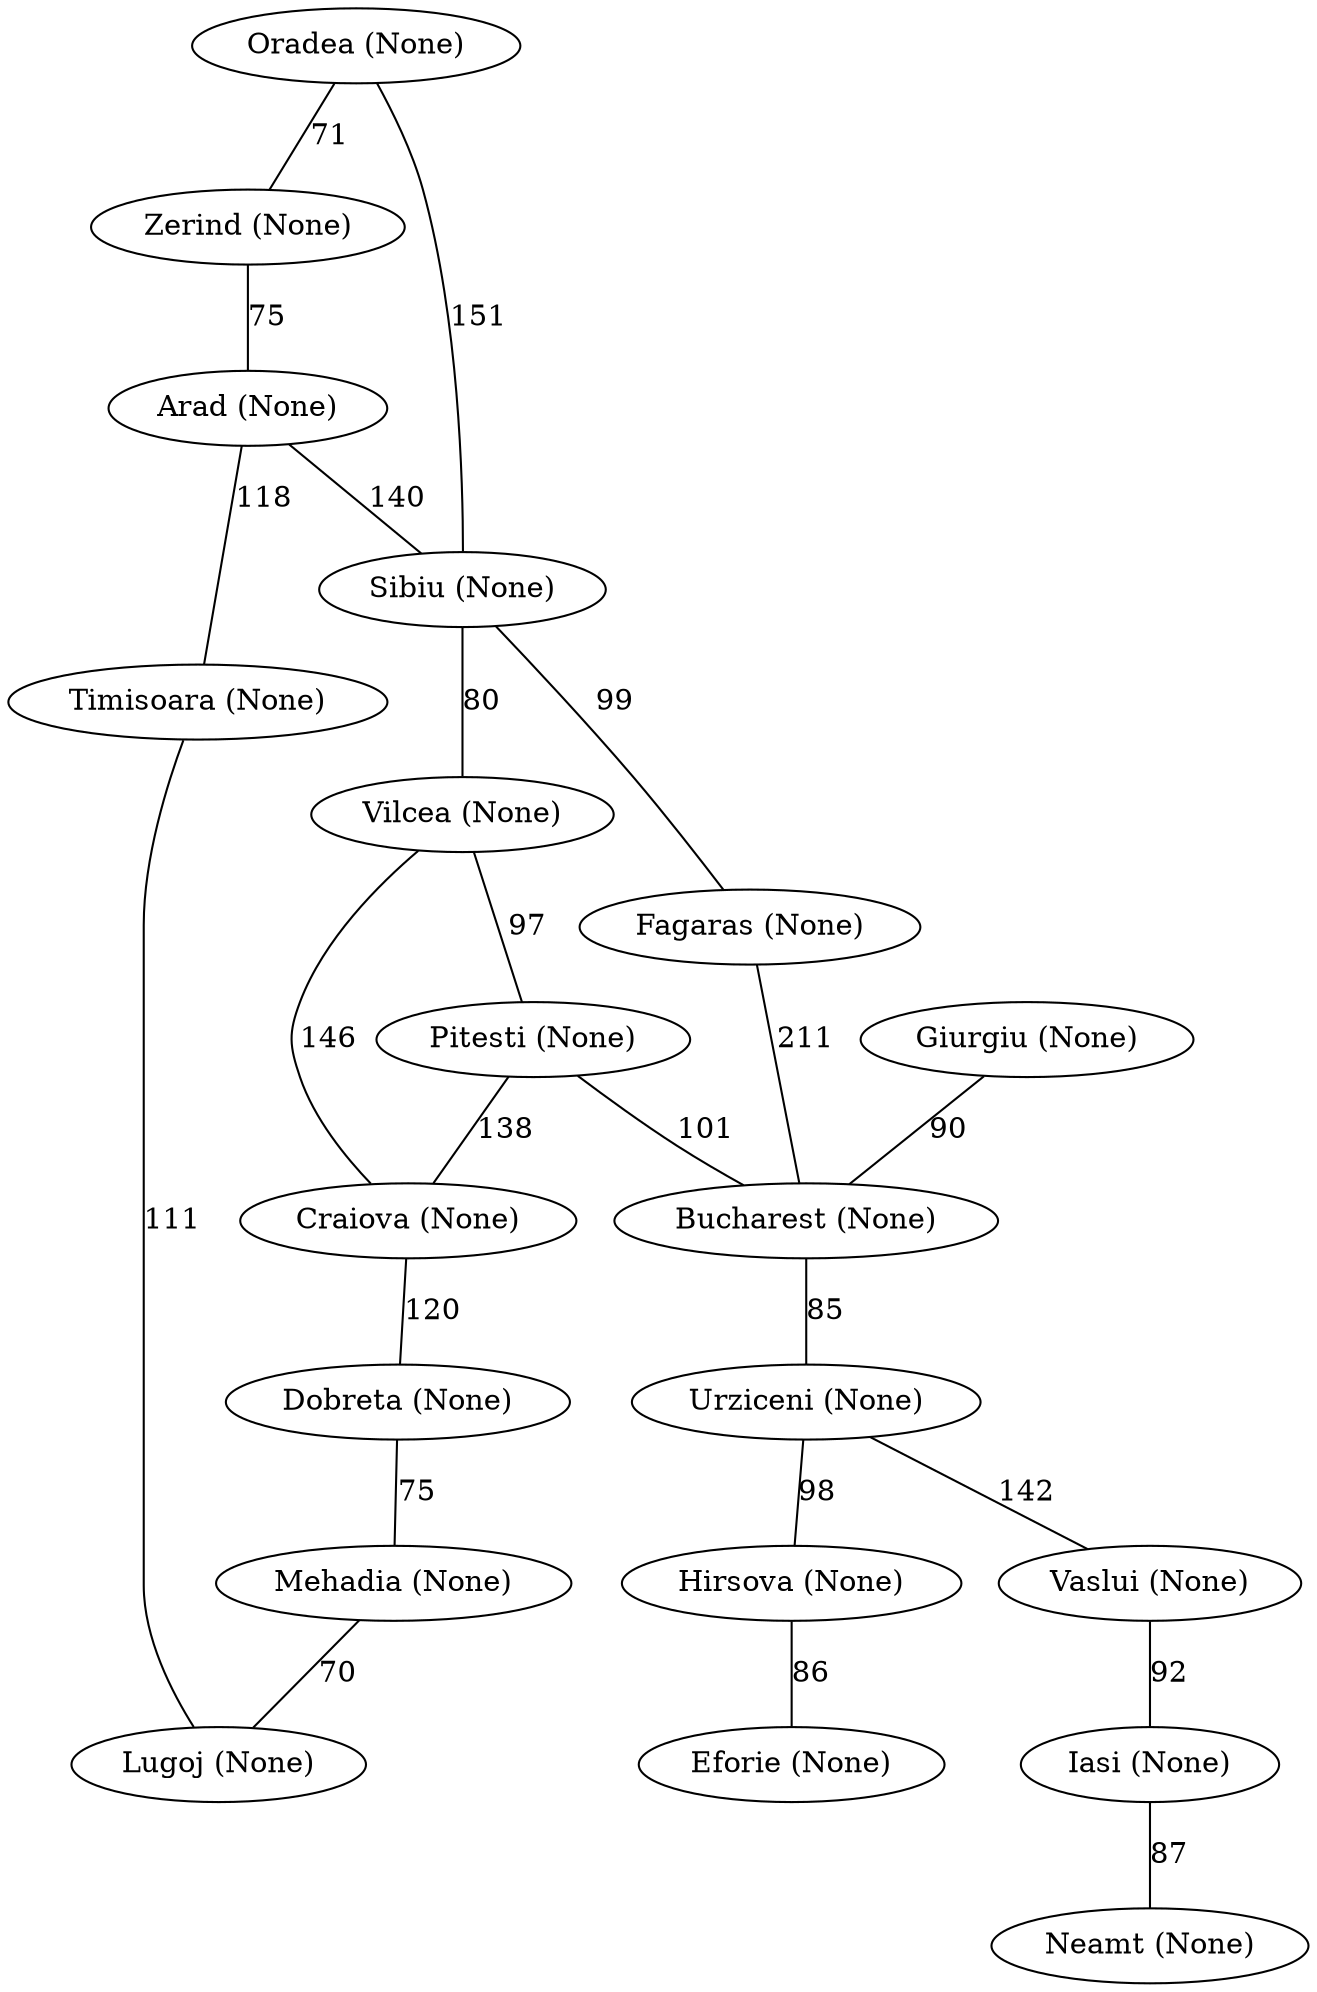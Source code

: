 graph {
   "Oradea (None)"--"Zerind (None)" [label=71]
   "Oradea (None)"--"Sibiu (None)" [label=151]
   "Zerind (None)"--"Arad (None)" [label=75]
   "Arad (None)"--"Timisoara (None)" [label=118]
   "Arad (None)"--"Sibiu (None)" [label=140]
   "Sibiu (None)"--"Fagaras (None)" [label=99]
   "Sibiu (None)"--"Vilcea (None)" [label=80]
   "Fagaras (None)"--"Bucharest (None)" [label=211]
   "Vilcea (None)"--"Craiova (None)" [label=146]
   "Vilcea (None)"--"Pitesti (None)" [label=97]
   "Pitesti (None)"--"Craiova (None)" [label=138]
   "Pitesti (None)"--"Bucharest (None)" [label=101]
   "Craiova (None)"--"Dobreta (None)" [label=120]
   "Dobreta (None)"--"Mehadia (None)" [label=75]
   "Mehadia (None)"--"Lugoj (None)" [label=70]
   "Timisoara (None)"--"Lugoj (None)" [label=111]
   "Giurgiu (None)"--"Bucharest (None)" [label=90]
   "Bucharest (None)"--"Urziceni (None)" [label=85]
   "Urziceni (None)"--"Hirsova (None)" [label=98]
   "Urziceni (None)"--"Vaslui (None)" [label=142]
   "Hirsova (None)"--"Eforie (None)" [label=86]
   "Vaslui (None)"--"Iasi (None)" [label=92]
   "Iasi (None)"--"Neamt (None)" [label=87]
}